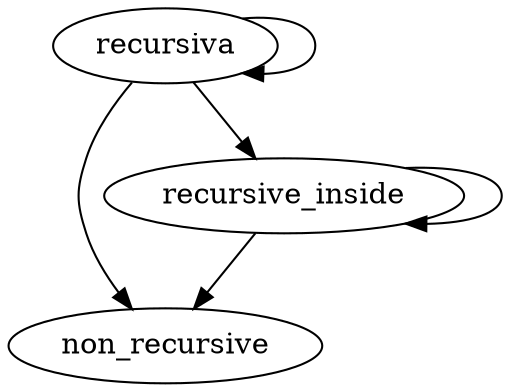 digraph G {
    recursiva -> non_recursive; 
    recursiva -> recursiva; 
    recursiva -> recursive_inside; 
    recursive_inside -> non_recursive; 
    recursive_inside -> recursive_inside; 
}